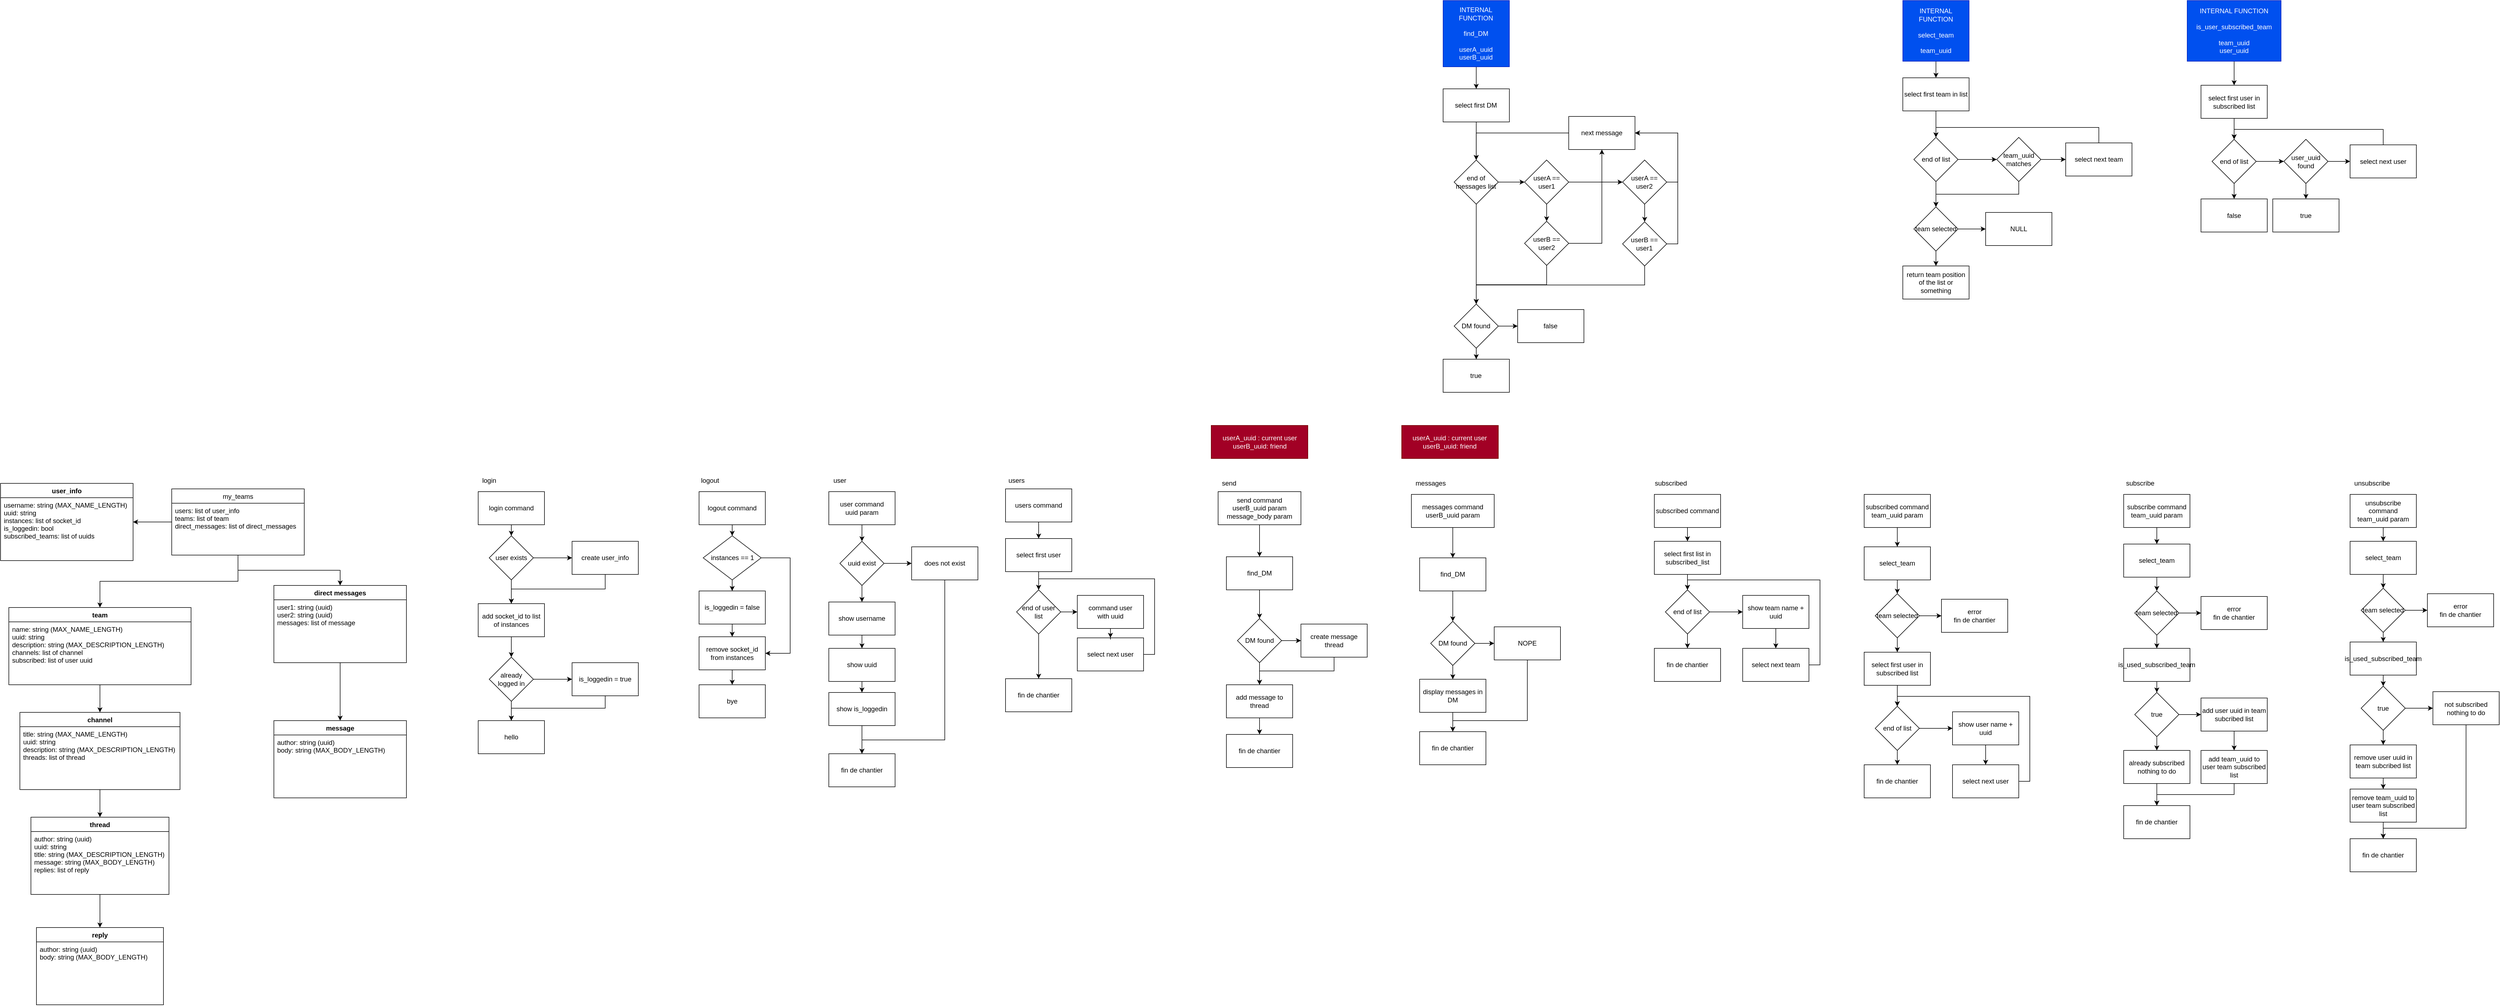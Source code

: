 <mxfile version="13.0.9">
    <diagram id="kXrOYDY1WtJ8aOGjQcrC" name="Page-1">
        <mxGraphModel dx="1232" dy="2739" grid="1" gridSize="10" guides="1" tooltips="1" connect="1" arrows="1" fold="1" page="1" pageScale="1" pageWidth="850" pageHeight="1100" math="0" shadow="0">
            <root>
                <mxCell id="0"/>
                <mxCell id="1" parent="0"/>
                <mxCell id="71" style="edgeStyle=orthogonalEdgeStyle;rounded=0;orthogonalLoop=1;jettySize=auto;html=1;" edge="1" parent="1" source="6" target="15">
                    <mxGeometry relative="1" as="geometry"/>
                </mxCell>
                <mxCell id="6" value="login command" style="rounded=0;whiteSpace=wrap;html=1;" parent="1" vertex="1">
                    <mxGeometry x="900" y="-1040" width="120" height="60" as="geometry"/>
                </mxCell>
                <mxCell id="74" style="edgeStyle=orthogonalEdgeStyle;rounded=0;orthogonalLoop=1;jettySize=auto;html=1;exitX=0.5;exitY=1;exitDx=0;exitDy=0;" edge="1" parent="1" source="8" target="65">
                    <mxGeometry relative="1" as="geometry"/>
                </mxCell>
                <mxCell id="8" value="create user_info" style="rounded=0;whiteSpace=wrap;html=1;" parent="1" vertex="1">
                    <mxGeometry x="1070" y="-950" width="120" height="60" as="geometry"/>
                </mxCell>
                <mxCell id="9" value="hello" style="rounded=0;whiteSpace=wrap;html=1;" parent="1" vertex="1">
                    <mxGeometry x="900" y="-625" width="120" height="60" as="geometry"/>
                </mxCell>
                <mxCell id="16" style="edgeStyle=orthogonalEdgeStyle;rounded=0;orthogonalLoop=1;jettySize=auto;html=1;exitX=1;exitY=0.5;exitDx=0;exitDy=0;" parent="1" source="15" target="8" edge="1">
                    <mxGeometry relative="1" as="geometry"/>
                </mxCell>
                <mxCell id="72" style="edgeStyle=orthogonalEdgeStyle;rounded=0;orthogonalLoop=1;jettySize=auto;html=1;exitX=0.5;exitY=1;exitDx=0;exitDy=0;" edge="1" parent="1" source="15" target="65">
                    <mxGeometry relative="1" as="geometry"/>
                </mxCell>
                <mxCell id="15" value="user exists" style="rhombus;whiteSpace=wrap;html=1;" parent="1" vertex="1">
                    <mxGeometry x="920" y="-960" width="80" height="80" as="geometry"/>
                </mxCell>
                <mxCell id="44" style="edgeStyle=orthogonalEdgeStyle;rounded=0;orthogonalLoop=1;jettySize=auto;html=1;" edge="1" parent="1" source="37" target="23">
                    <mxGeometry relative="1" as="geometry"/>
                </mxCell>
                <mxCell id="48" style="edgeStyle=orthogonalEdgeStyle;rounded=0;orthogonalLoop=1;jettySize=auto;html=1;" edge="1" parent="1" source="37" target="31">
                    <mxGeometry relative="1" as="geometry"/>
                </mxCell>
                <mxCell id="49" style="edgeStyle=orthogonalEdgeStyle;rounded=0;orthogonalLoop=1;jettySize=auto;html=1;" edge="1" parent="1" source="37" target="2">
                    <mxGeometry relative="1" as="geometry"/>
                </mxCell>
                <mxCell id="43" style="edgeStyle=orthogonalEdgeStyle;rounded=0;orthogonalLoop=1;jettySize=auto;html=1;" edge="1" parent="1" source="31" target="33">
                    <mxGeometry relative="1" as="geometry"/>
                </mxCell>
                <mxCell id="46" style="edgeStyle=orthogonalEdgeStyle;rounded=0;orthogonalLoop=1;jettySize=auto;html=1;" edge="1" parent="1" source="23" target="25">
                    <mxGeometry relative="1" as="geometry"/>
                </mxCell>
                <mxCell id="45" style="edgeStyle=orthogonalEdgeStyle;rounded=0;orthogonalLoop=1;jettySize=auto;html=1;" edge="1" parent="1" source="29" target="27">
                    <mxGeometry relative="1" as="geometry"/>
                </mxCell>
                <mxCell id="47" style="edgeStyle=orthogonalEdgeStyle;rounded=0;orthogonalLoop=1;jettySize=auto;html=1;" edge="1" parent="1" source="25" target="29">
                    <mxGeometry relative="1" as="geometry"/>
                </mxCell>
                <mxCell id="2" value="user_info" style="swimlane;fontStyle=1;align=center;verticalAlign=top;childLayout=stackLayout;horizontal=1;startSize=26;horizontalStack=0;resizeParent=1;resizeParentMax=0;resizeLast=0;collapsible=1;marginBottom=0;" parent="1" vertex="1">
                    <mxGeometry x="35" y="-1055" width="240" height="140" as="geometry"/>
                </mxCell>
                <mxCell id="3" value="username: string (MAX_NAME_LENGTH)&#10;uuid: string&#10;instances: list of socket_id&#10;is_loggedin: bool&#10;subscribed_teams: list of uuids" style="text;strokeColor=none;fillColor=none;align=left;verticalAlign=top;spacingLeft=4;spacingRight=4;overflow=hidden;rotatable=0;points=[[0,0.5],[1,0.5]];portConstraint=eastwest;" parent="2" vertex="1">
                    <mxGeometry y="26" width="240" height="114" as="geometry"/>
                </mxCell>
                <mxCell id="37" value="my_teams" style="swimlane;fontStyle=0;childLayout=stackLayout;horizontal=1;startSize=26;fillColor=none;horizontalStack=0;resizeParent=1;resizeParentMax=0;resizeLast=0;collapsible=1;marginBottom=0;" vertex="1" parent="1">
                    <mxGeometry x="345" y="-1045" width="240" height="120" as="geometry"/>
                </mxCell>
                <mxCell id="38" value="users: list of user_info&#10;teams: list of team&#10;direct_messages: list of direct_messages" style="text;strokeColor=none;fillColor=none;align=left;verticalAlign=top;spacingLeft=4;spacingRight=4;overflow=hidden;rotatable=0;points=[[0,0.5],[1,0.5]];portConstraint=eastwest;" vertex="1" parent="37">
                    <mxGeometry y="26" width="240" height="94" as="geometry"/>
                </mxCell>
                <mxCell id="23" value="team" style="swimlane;fontStyle=1;align=center;verticalAlign=top;childLayout=stackLayout;horizontal=1;startSize=26;horizontalStack=0;resizeParent=1;resizeParentMax=0;resizeLast=0;collapsible=1;marginBottom=0;" vertex="1" parent="1">
                    <mxGeometry x="50" y="-830" width="330" height="140" as="geometry"/>
                </mxCell>
                <mxCell id="24" value="name: string (MAX_NAME_LENGTH)&#10;uuid: string&#10;description: string (MAX_DESCRIPTION_LENGTH)&#10;channels: list of channel&#10;subscribed: list of user uuid" style="text;strokeColor=none;fillColor=none;align=left;verticalAlign=top;spacingLeft=4;spacingRight=4;overflow=hidden;rotatable=0;points=[[0,0.5],[1,0.5]];portConstraint=eastwest;" vertex="1" parent="23">
                    <mxGeometry y="26" width="330" height="114" as="geometry"/>
                </mxCell>
                <mxCell id="25" value="channel" style="swimlane;fontStyle=1;align=center;verticalAlign=top;childLayout=stackLayout;horizontal=1;startSize=26;horizontalStack=0;resizeParent=1;resizeParentMax=0;resizeLast=0;collapsible=1;marginBottom=0;" vertex="1" parent="1">
                    <mxGeometry x="70" y="-640" width="290" height="140" as="geometry"/>
                </mxCell>
                <mxCell id="26" value="title: string (MAX_NAME_LENGTH)&#10;uuid: string&#10;description: string (MAX_DESCRIPTION_LENGTH)&#10;threads: list of thread" style="text;strokeColor=none;fillColor=none;align=left;verticalAlign=top;spacingLeft=4;spacingRight=4;overflow=hidden;rotatable=0;points=[[0,0.5],[1,0.5]];portConstraint=eastwest;" vertex="1" parent="25">
                    <mxGeometry y="26" width="290" height="114" as="geometry"/>
                </mxCell>
                <mxCell id="29" value="thread" style="swimlane;fontStyle=1;align=center;verticalAlign=top;childLayout=stackLayout;horizontal=1;startSize=26;horizontalStack=0;resizeParent=1;resizeParentMax=0;resizeLast=0;collapsible=1;marginBottom=0;" vertex="1" parent="1">
                    <mxGeometry x="90" y="-450" width="250" height="140" as="geometry"/>
                </mxCell>
                <mxCell id="30" value="author: string (uuid)&#10;uuid: string&#10;title: string (MAX_DESCRIPTION_LENGTH)&#10;message: string (MAX_BODY_LENGTH)&#10;replies: list of reply" style="text;strokeColor=none;fillColor=none;align=left;verticalAlign=top;spacingLeft=4;spacingRight=4;overflow=hidden;rotatable=0;points=[[0,0.5],[1,0.5]];portConstraint=eastwest;" vertex="1" parent="29">
                    <mxGeometry y="26" width="250" height="114" as="geometry"/>
                </mxCell>
                <mxCell id="27" value="reply" style="swimlane;fontStyle=1;align=center;verticalAlign=top;childLayout=stackLayout;horizontal=1;startSize=26;horizontalStack=0;resizeParent=1;resizeParentMax=0;resizeLast=0;collapsible=1;marginBottom=0;" vertex="1" parent="1">
                    <mxGeometry x="100" y="-250" width="230" height="140" as="geometry"/>
                </mxCell>
                <mxCell id="28" value="author: string (uuid)&#10;body: string (MAX_BODY_LENGTH)" style="text;strokeColor=none;fillColor=none;align=left;verticalAlign=top;spacingLeft=4;spacingRight=4;overflow=hidden;rotatable=0;points=[[0,0.5],[1,0.5]];portConstraint=eastwest;" vertex="1" parent="27">
                    <mxGeometry y="26" width="230" height="114" as="geometry"/>
                </mxCell>
                <mxCell id="33" value="message" style="swimlane;fontStyle=1;align=center;verticalAlign=top;childLayout=stackLayout;horizontal=1;startSize=26;horizontalStack=0;resizeParent=1;resizeParentMax=0;resizeLast=0;collapsible=1;marginBottom=0;" vertex="1" parent="1">
                    <mxGeometry x="530" y="-625" width="240" height="140" as="geometry"/>
                </mxCell>
                <mxCell id="34" value="author: string (uuid)&#10;body: string (MAX_BODY_LENGTH)" style="text;strokeColor=none;fillColor=none;align=left;verticalAlign=top;spacingLeft=4;spacingRight=4;overflow=hidden;rotatable=0;points=[[0,0.5],[1,0.5]];portConstraint=eastwest;" vertex="1" parent="33">
                    <mxGeometry y="26" width="240" height="114" as="geometry"/>
                </mxCell>
                <mxCell id="31" value="direct messages" style="swimlane;fontStyle=1;align=center;verticalAlign=top;childLayout=stackLayout;horizontal=1;startSize=26;horizontalStack=0;resizeParent=1;resizeParentMax=0;resizeLast=0;collapsible=1;marginBottom=0;" vertex="1" parent="1">
                    <mxGeometry x="530" y="-870" width="240" height="140" as="geometry"/>
                </mxCell>
                <mxCell id="32" value="user1: string (uuid)&#10;user2: string (uuid)&#10;messages: list of message" style="text;strokeColor=none;fillColor=none;align=left;verticalAlign=top;spacingLeft=4;spacingRight=4;overflow=hidden;rotatable=0;points=[[0,0.5],[1,0.5]];portConstraint=eastwest;" vertex="1" parent="31">
                    <mxGeometry y="26" width="240" height="114" as="geometry"/>
                </mxCell>
                <mxCell id="50" value="login" style="text;html=1;strokeColor=none;fillColor=none;align=center;verticalAlign=middle;whiteSpace=wrap;rounded=0;" vertex="1" parent="1">
                    <mxGeometry x="900" y="-1070" width="40" height="20" as="geometry"/>
                </mxCell>
                <mxCell id="51" value="logout" style="text;html=1;strokeColor=none;fillColor=none;align=center;verticalAlign=middle;whiteSpace=wrap;rounded=0;" vertex="1" parent="1">
                    <mxGeometry x="1300" y="-1070" width="40" height="20" as="geometry"/>
                </mxCell>
                <mxCell id="54" style="edgeStyle=orthogonalEdgeStyle;rounded=0;orthogonalLoop=1;jettySize=auto;html=1;exitX=0.5;exitY=1;exitDx=0;exitDy=0;" edge="1" parent="1" source="52" target="53">
                    <mxGeometry relative="1" as="geometry"/>
                </mxCell>
                <mxCell id="52" value="logout command" style="rounded=0;whiteSpace=wrap;html=1;" vertex="1" parent="1">
                    <mxGeometry x="1300" y="-1040" width="120" height="60" as="geometry"/>
                </mxCell>
                <mxCell id="58" style="edgeStyle=orthogonalEdgeStyle;rounded=0;orthogonalLoop=1;jettySize=auto;html=1;exitX=0.5;exitY=1;exitDx=0;exitDy=0;" edge="1" parent="1" source="53" target="55">
                    <mxGeometry relative="1" as="geometry"/>
                </mxCell>
                <mxCell id="61" style="edgeStyle=orthogonalEdgeStyle;rounded=0;orthogonalLoop=1;jettySize=auto;html=1;exitX=1;exitY=0.5;exitDx=0;exitDy=0;" edge="1" parent="1" source="53" target="56">
                    <mxGeometry relative="1" as="geometry">
                        <Array as="points">
                            <mxPoint x="1465" y="-920"/>
                            <mxPoint x="1465" y="-747"/>
                        </Array>
                    </mxGeometry>
                </mxCell>
                <mxCell id="53" value="instances == 1" style="rhombus;whiteSpace=wrap;html=1;" vertex="1" parent="1">
                    <mxGeometry x="1307.5" y="-960" width="105" height="80" as="geometry"/>
                </mxCell>
                <mxCell id="59" style="edgeStyle=orthogonalEdgeStyle;rounded=0;orthogonalLoop=1;jettySize=auto;html=1;exitX=0.5;exitY=1;exitDx=0;exitDy=0;" edge="1" parent="1" source="55" target="56">
                    <mxGeometry relative="1" as="geometry"/>
                </mxCell>
                <mxCell id="55" value="is_loggedin = false" style="rounded=0;whiteSpace=wrap;html=1;" vertex="1" parent="1">
                    <mxGeometry x="1300" y="-860" width="120" height="60" as="geometry"/>
                </mxCell>
                <mxCell id="60" style="edgeStyle=orthogonalEdgeStyle;rounded=0;orthogonalLoop=1;jettySize=auto;html=1;exitX=0.5;exitY=1;exitDx=0;exitDy=0;" edge="1" parent="1" source="56" target="57">
                    <mxGeometry relative="1" as="geometry"/>
                </mxCell>
                <mxCell id="56" value="remove socket_id from instances" style="rounded=0;whiteSpace=wrap;html=1;" vertex="1" parent="1">
                    <mxGeometry x="1300" y="-777" width="120" height="60" as="geometry"/>
                </mxCell>
                <mxCell id="57" value="bye" style="rounded=0;whiteSpace=wrap;html=1;" vertex="1" parent="1">
                    <mxGeometry x="1300" y="-690" width="120" height="60" as="geometry"/>
                </mxCell>
                <mxCell id="78" style="edgeStyle=orthogonalEdgeStyle;rounded=0;orthogonalLoop=1;jettySize=auto;html=1;exitX=0.5;exitY=1;exitDx=0;exitDy=0;" edge="1" parent="1" source="62" target="9">
                    <mxGeometry relative="1" as="geometry"/>
                </mxCell>
                <mxCell id="62" value="is_loggedin = true" style="rounded=0;whiteSpace=wrap;html=1;" vertex="1" parent="1">
                    <mxGeometry x="1070" y="-730" width="120" height="60" as="geometry"/>
                </mxCell>
                <mxCell id="76" style="edgeStyle=orthogonalEdgeStyle;rounded=0;orthogonalLoop=1;jettySize=auto;html=1;exitX=0.5;exitY=1;exitDx=0;exitDy=0;" edge="1" parent="1" source="64" target="9">
                    <mxGeometry relative="1" as="geometry"/>
                </mxCell>
                <mxCell id="77" style="edgeStyle=orthogonalEdgeStyle;rounded=0;orthogonalLoop=1;jettySize=auto;html=1;exitX=1;exitY=0.5;exitDx=0;exitDy=0;entryX=0;entryY=0.5;entryDx=0;entryDy=0;" edge="1" parent="1" source="64" target="62">
                    <mxGeometry relative="1" as="geometry"/>
                </mxCell>
                <mxCell id="64" value="already logged in" style="rhombus;whiteSpace=wrap;html=1;" vertex="1" parent="1">
                    <mxGeometry x="920" y="-740" width="80" height="80" as="geometry"/>
                </mxCell>
                <mxCell id="75" style="edgeStyle=orthogonalEdgeStyle;rounded=0;orthogonalLoop=1;jettySize=auto;html=1;exitX=0.5;exitY=1;exitDx=0;exitDy=0;" edge="1" parent="1" source="65" target="64">
                    <mxGeometry relative="1" as="geometry"/>
                </mxCell>
                <mxCell id="65" value="add socket_id to list of instances" style="rounded=0;whiteSpace=wrap;html=1;" vertex="1" parent="1">
                    <mxGeometry x="900" y="-837" width="120" height="60" as="geometry"/>
                </mxCell>
                <mxCell id="79" value="users" style="text;html=1;strokeColor=none;fillColor=none;align=center;verticalAlign=middle;whiteSpace=wrap;rounded=0;" vertex="1" parent="1">
                    <mxGeometry x="1855" y="-1070" width="40" height="20" as="geometry"/>
                </mxCell>
                <mxCell id="96" style="edgeStyle=orthogonalEdgeStyle;rounded=0;orthogonalLoop=1;jettySize=auto;html=1;exitX=0.5;exitY=1;exitDx=0;exitDy=0;" edge="1" parent="1" source="80" target="95">
                    <mxGeometry relative="1" as="geometry"/>
                </mxCell>
                <mxCell id="80" value="users command" style="rounded=0;whiteSpace=wrap;html=1;" vertex="1" parent="1">
                    <mxGeometry x="1855" y="-1045" width="120" height="60" as="geometry"/>
                </mxCell>
                <mxCell id="120" style="edgeStyle=orthogonalEdgeStyle;rounded=0;orthogonalLoop=1;jettySize=auto;html=1;exitX=1;exitY=0.5;exitDx=0;exitDy=0;" edge="1" parent="1" source="89" target="118">
                    <mxGeometry relative="1" as="geometry"/>
                </mxCell>
                <mxCell id="123" style="edgeStyle=orthogonalEdgeStyle;rounded=0;orthogonalLoop=1;jettySize=auto;html=1;exitX=0.5;exitY=1;exitDx=0;exitDy=0;" edge="1" parent="1" source="89" target="100">
                    <mxGeometry relative="1" as="geometry"/>
                </mxCell>
                <mxCell id="89" value="end of user list" style="rhombus;whiteSpace=wrap;html=1;" vertex="1" parent="1">
                    <mxGeometry x="1875" y="-862" width="80" height="80" as="geometry"/>
                </mxCell>
                <mxCell id="122" style="edgeStyle=orthogonalEdgeStyle;rounded=0;orthogonalLoop=1;jettySize=auto;html=1;exitX=1;exitY=0.5;exitDx=0;exitDy=0;entryX=0.5;entryY=0;entryDx=0;entryDy=0;" edge="1" parent="1" source="92" target="89">
                    <mxGeometry relative="1" as="geometry"/>
                </mxCell>
                <mxCell id="92" value="select next user" style="rounded=0;whiteSpace=wrap;html=1;" vertex="1" parent="1">
                    <mxGeometry x="1985" y="-775" width="120" height="60" as="geometry"/>
                </mxCell>
                <mxCell id="97" style="edgeStyle=orthogonalEdgeStyle;rounded=0;orthogonalLoop=1;jettySize=auto;html=1;exitX=0.5;exitY=1;exitDx=0;exitDy=0;" edge="1" parent="1" source="95" target="89">
                    <mxGeometry relative="1" as="geometry"/>
                </mxCell>
                <mxCell id="95" value="select first user" style="rounded=0;whiteSpace=wrap;html=1;" vertex="1" parent="1">
                    <mxGeometry x="1855" y="-955" width="120" height="60" as="geometry"/>
                </mxCell>
                <mxCell id="100" value="fin de chantier" style="rounded=0;whiteSpace=wrap;html=1;" vertex="1" parent="1">
                    <mxGeometry x="1855" y="-701" width="120" height="60" as="geometry"/>
                </mxCell>
                <mxCell id="102" value="user" style="text;html=1;strokeColor=none;fillColor=none;align=center;verticalAlign=middle;whiteSpace=wrap;rounded=0;" vertex="1" parent="1">
                    <mxGeometry x="1535" y="-1070" width="40" height="20" as="geometry"/>
                </mxCell>
                <mxCell id="114" style="edgeStyle=orthogonalEdgeStyle;rounded=0;orthogonalLoop=1;jettySize=auto;html=1;exitX=0.5;exitY=1;exitDx=0;exitDy=0;" edge="1" parent="1" source="103" target="105">
                    <mxGeometry relative="1" as="geometry"/>
                </mxCell>
                <mxCell id="103" value="user command&lt;br&gt;uuid param" style="rounded=0;whiteSpace=wrap;html=1;" vertex="1" parent="1">
                    <mxGeometry x="1535" y="-1040" width="120" height="60" as="geometry"/>
                </mxCell>
                <mxCell id="107" style="edgeStyle=orthogonalEdgeStyle;rounded=0;orthogonalLoop=1;jettySize=auto;html=1;exitX=1;exitY=0.5;exitDx=0;exitDy=0;" edge="1" parent="1" source="105" target="106">
                    <mxGeometry relative="1" as="geometry"/>
                </mxCell>
                <mxCell id="113" style="edgeStyle=orthogonalEdgeStyle;rounded=0;orthogonalLoop=1;jettySize=auto;html=1;exitX=0.5;exitY=1;exitDx=0;exitDy=0;" edge="1" parent="1" source="105" target="109">
                    <mxGeometry relative="1" as="geometry"/>
                </mxCell>
                <mxCell id="105" value="uuid exist" style="rhombus;whiteSpace=wrap;html=1;" vertex="1" parent="1">
                    <mxGeometry x="1555" y="-950" width="80" height="80" as="geometry"/>
                </mxCell>
                <mxCell id="117" style="edgeStyle=orthogonalEdgeStyle;rounded=0;orthogonalLoop=1;jettySize=auto;html=1;exitX=0.5;exitY=1;exitDx=0;exitDy=0;" edge="1" parent="1" source="106" target="115">
                    <mxGeometry relative="1" as="geometry">
                        <Array as="points">
                            <mxPoint x="1745" y="-590"/>
                            <mxPoint x="1595" y="-590"/>
                        </Array>
                    </mxGeometry>
                </mxCell>
                <mxCell id="106" value="does not exist" style="rounded=0;whiteSpace=wrap;html=1;" vertex="1" parent="1">
                    <mxGeometry x="1685" y="-940" width="120" height="60" as="geometry"/>
                </mxCell>
                <mxCell id="108" style="edgeStyle=orthogonalEdgeStyle;rounded=0;orthogonalLoop=1;jettySize=auto;html=1;exitX=0.5;exitY=1;exitDx=0;exitDy=0;" edge="1" parent="1" source="109" target="111">
                    <mxGeometry relative="1" as="geometry"/>
                </mxCell>
                <mxCell id="109" value="show username" style="rounded=0;whiteSpace=wrap;html=1;" vertex="1" parent="1">
                    <mxGeometry x="1535" y="-840" width="120" height="60" as="geometry"/>
                </mxCell>
                <mxCell id="110" style="edgeStyle=orthogonalEdgeStyle;rounded=0;orthogonalLoop=1;jettySize=auto;html=1;exitX=0.5;exitY=1;exitDx=0;exitDy=0;" edge="1" parent="1" source="111" target="112">
                    <mxGeometry relative="1" as="geometry"/>
                </mxCell>
                <mxCell id="111" value="show uuid" style="rounded=0;whiteSpace=wrap;html=1;" vertex="1" parent="1">
                    <mxGeometry x="1535" y="-756" width="120" height="60" as="geometry"/>
                </mxCell>
                <mxCell id="116" style="edgeStyle=orthogonalEdgeStyle;rounded=0;orthogonalLoop=1;jettySize=auto;html=1;exitX=0.5;exitY=1;exitDx=0;exitDy=0;" edge="1" parent="1" source="112" target="115">
                    <mxGeometry relative="1" as="geometry"/>
                </mxCell>
                <mxCell id="112" value="show is_loggedin" style="rounded=0;whiteSpace=wrap;html=1;" vertex="1" parent="1">
                    <mxGeometry x="1535" y="-676" width="120" height="60" as="geometry"/>
                </mxCell>
                <mxCell id="115" value="fin de chantier" style="rounded=0;whiteSpace=wrap;html=1;" vertex="1" parent="1">
                    <mxGeometry x="1535" y="-565" width="120" height="60" as="geometry"/>
                </mxCell>
                <mxCell id="121" style="edgeStyle=orthogonalEdgeStyle;rounded=0;orthogonalLoop=1;jettySize=auto;html=1;exitX=0.5;exitY=1;exitDx=0;exitDy=0;" edge="1" parent="1" source="118" target="92">
                    <mxGeometry relative="1" as="geometry"/>
                </mxCell>
                <mxCell id="118" value="command user&lt;br&gt;with uuid" style="rounded=0;whiteSpace=wrap;html=1;" vertex="1" parent="1">
                    <mxGeometry x="1985" y="-852" width="120" height="60" as="geometry"/>
                </mxCell>
                <mxCell id="124" value="send" style="text;html=1;strokeColor=none;fillColor=none;align=center;verticalAlign=middle;whiteSpace=wrap;rounded=0;" vertex="1" parent="1">
                    <mxGeometry x="2240" y="-1065" width="40" height="20" as="geometry"/>
                </mxCell>
                <mxCell id="246" style="edgeStyle=orthogonalEdgeStyle;rounded=0;orthogonalLoop=1;jettySize=auto;html=1;exitX=0.5;exitY=1;exitDx=0;exitDy=0;" edge="1" parent="1" source="125" target="245">
                    <mxGeometry relative="1" as="geometry"/>
                </mxCell>
                <mxCell id="125" value="send command&lt;br&gt;userB_uuid param&lt;br&gt;message_body param" style="rounded=0;whiteSpace=wrap;html=1;" vertex="1" parent="1">
                    <mxGeometry x="2240" y="-1040" width="150" height="60" as="geometry"/>
                </mxCell>
                <mxCell id="128" value="userA_uuid : current user&lt;br&gt;userB_uuid: friend" style="rounded=0;whiteSpace=wrap;html=1;fillColor=#a20025;strokeColor=#6F0000;fontColor=#ffffff;" vertex="1" parent="1">
                    <mxGeometry x="2227.5" y="-1160" width="175" height="60" as="geometry"/>
                </mxCell>
                <mxCell id="175" style="edgeStyle=orthogonalEdgeStyle;rounded=0;orthogonalLoop=1;jettySize=auto;html=1;exitX=0.5;exitY=1;exitDx=0;exitDy=0;" edge="1" parent="1" source="168" target="173">
                    <mxGeometry relative="1" as="geometry"/>
                </mxCell>
                <mxCell id="176" style="edgeStyle=orthogonalEdgeStyle;rounded=0;orthogonalLoop=1;jettySize=auto;html=1;exitX=1;exitY=0.5;exitDx=0;exitDy=0;" edge="1" parent="1" source="168" target="174">
                    <mxGeometry relative="1" as="geometry"/>
                </mxCell>
                <mxCell id="168" value="DM found" style="rhombus;whiteSpace=wrap;html=1;" vertex="1" parent="1">
                    <mxGeometry x="2275" y="-810" width="80" height="80" as="geometry"/>
                </mxCell>
                <mxCell id="179" style="edgeStyle=orthogonalEdgeStyle;rounded=0;orthogonalLoop=1;jettySize=auto;html=1;exitX=0.5;exitY=1;exitDx=0;exitDy=0;" edge="1" parent="1" source="173" target="178">
                    <mxGeometry relative="1" as="geometry"/>
                </mxCell>
                <mxCell id="173" value="add message to thread" style="rounded=0;whiteSpace=wrap;html=1;" vertex="1" parent="1">
                    <mxGeometry x="2255" y="-690" width="120" height="60" as="geometry"/>
                </mxCell>
                <mxCell id="177" style="edgeStyle=orthogonalEdgeStyle;rounded=0;orthogonalLoop=1;jettySize=auto;html=1;exitX=0.5;exitY=1;exitDx=0;exitDy=0;" edge="1" parent="1" source="174" target="173">
                    <mxGeometry relative="1" as="geometry"/>
                </mxCell>
                <mxCell id="174" value="create message thread" style="rounded=0;whiteSpace=wrap;html=1;" vertex="1" parent="1">
                    <mxGeometry x="2390" y="-800" width="120" height="60" as="geometry"/>
                </mxCell>
                <mxCell id="178" value="fin de chantier" style="rounded=0;whiteSpace=wrap;html=1;" vertex="1" parent="1">
                    <mxGeometry x="2255" y="-600" width="120" height="60" as="geometry"/>
                </mxCell>
                <mxCell id="185" value="messages" style="text;html=1;strokeColor=none;fillColor=none;align=center;verticalAlign=middle;whiteSpace=wrap;rounded=0;" vertex="1" parent="1">
                    <mxGeometry x="2605" y="-1065" width="40" height="20" as="geometry"/>
                </mxCell>
                <mxCell id="248" style="edgeStyle=orthogonalEdgeStyle;rounded=0;orthogonalLoop=1;jettySize=auto;html=1;exitX=0.5;exitY=1;exitDx=0;exitDy=0;" edge="1" parent="1" source="186" target="247">
                    <mxGeometry relative="1" as="geometry"/>
                </mxCell>
                <mxCell id="186" value="messages command&lt;br&gt;userB_uuid param" style="rounded=0;whiteSpace=wrap;html=1;" vertex="1" parent="1">
                    <mxGeometry x="2590" y="-1035" width="150" height="60" as="geometry"/>
                </mxCell>
                <mxCell id="206" style="edgeStyle=orthogonalEdgeStyle;rounded=0;orthogonalLoop=1;jettySize=auto;html=1;exitX=1;exitY=0.5;exitDx=0;exitDy=0;" edge="1" parent="1" source="207" target="208">
                    <mxGeometry relative="1" as="geometry"/>
                </mxCell>
                <mxCell id="212" style="edgeStyle=orthogonalEdgeStyle;rounded=0;orthogonalLoop=1;jettySize=auto;html=1;exitX=0.5;exitY=1;exitDx=0;exitDy=0;" edge="1" parent="1" source="207" target="211">
                    <mxGeometry relative="1" as="geometry"/>
                </mxCell>
                <mxCell id="207" value="DM found" style="rhombus;whiteSpace=wrap;html=1;" vertex="1" parent="1">
                    <mxGeometry x="2625" y="-805" width="80" height="80" as="geometry"/>
                </mxCell>
                <mxCell id="252" style="edgeStyle=orthogonalEdgeStyle;rounded=0;orthogonalLoop=1;jettySize=auto;html=1;exitX=0.5;exitY=1;exitDx=0;exitDy=0;" edge="1" parent="1" source="208" target="251">
                    <mxGeometry relative="1" as="geometry">
                        <Array as="points">
                            <mxPoint x="2800" y="-625"/>
                            <mxPoint x="2665" y="-625"/>
                        </Array>
                    </mxGeometry>
                </mxCell>
                <mxCell id="208" value="NOPE" style="rounded=0;whiteSpace=wrap;html=1;" vertex="1" parent="1">
                    <mxGeometry x="2740" y="-795" width="120" height="60" as="geometry"/>
                </mxCell>
                <mxCell id="253" style="edgeStyle=orthogonalEdgeStyle;rounded=0;orthogonalLoop=1;jettySize=auto;html=1;exitX=0.5;exitY=1;exitDx=0;exitDy=0;" edge="1" parent="1" source="211" target="251">
                    <mxGeometry relative="1" as="geometry"/>
                </mxCell>
                <mxCell id="211" value="display messages in DM" style="rounded=0;whiteSpace=wrap;html=1;" vertex="1" parent="1">
                    <mxGeometry x="2605" y="-700" width="120" height="60" as="geometry"/>
                </mxCell>
                <mxCell id="213" style="edgeStyle=orthogonalEdgeStyle;rounded=0;orthogonalLoop=1;jettySize=auto;html=1;exitX=0.5;exitY=1;exitDx=0;exitDy=0;" edge="1" parent="1" source="214" target="231">
                    <mxGeometry relative="1" as="geometry"/>
                </mxCell>
                <mxCell id="214" value="select first DM" style="rounded=0;whiteSpace=wrap;html=1;" vertex="1" parent="1">
                    <mxGeometry x="2647.47" y="-1770" width="120" height="60" as="geometry"/>
                </mxCell>
                <mxCell id="215" style="edgeStyle=orthogonalEdgeStyle;rounded=0;orthogonalLoop=1;jettySize=auto;html=1;exitX=0.5;exitY=1;exitDx=0;exitDy=0;" edge="1" parent="1" source="217" target="220">
                    <mxGeometry relative="1" as="geometry"/>
                </mxCell>
                <mxCell id="216" style="edgeStyle=orthogonalEdgeStyle;rounded=0;orthogonalLoop=1;jettySize=auto;html=1;exitX=1;exitY=0.5;exitDx=0;exitDy=0;" edge="1" parent="1" source="217" target="223">
                    <mxGeometry relative="1" as="geometry"/>
                </mxCell>
                <mxCell id="217" value="userA == user1" style="rhombus;whiteSpace=wrap;html=1;" vertex="1" parent="1">
                    <mxGeometry x="2794.97" y="-1641" width="80" height="80" as="geometry"/>
                </mxCell>
                <mxCell id="219" style="edgeStyle=orthogonalEdgeStyle;rounded=0;orthogonalLoop=1;jettySize=auto;html=1;exitX=1;exitY=0.5;exitDx=0;exitDy=0;" edge="1" parent="1" source="220" target="228">
                    <mxGeometry relative="1" as="geometry"/>
                </mxCell>
                <mxCell id="243" style="edgeStyle=orthogonalEdgeStyle;rounded=0;orthogonalLoop=1;jettySize=auto;html=1;exitX=0.5;exitY=1;exitDx=0;exitDy=0;" edge="1" parent="1" source="220" target="233">
                    <mxGeometry relative="1" as="geometry"/>
                </mxCell>
                <mxCell id="220" value="userB == user2" style="rhombus;whiteSpace=wrap;html=1;" vertex="1" parent="1">
                    <mxGeometry x="2794.97" y="-1530" width="80" height="80" as="geometry"/>
                </mxCell>
                <mxCell id="221" style="edgeStyle=orthogonalEdgeStyle;rounded=0;orthogonalLoop=1;jettySize=auto;html=1;exitX=0.5;exitY=1;exitDx=0;exitDy=0;" edge="1" parent="1" source="223" target="226">
                    <mxGeometry relative="1" as="geometry"/>
                </mxCell>
                <mxCell id="222" style="edgeStyle=orthogonalEdgeStyle;rounded=0;orthogonalLoop=1;jettySize=auto;html=1;exitX=1;exitY=0.5;exitDx=0;exitDy=0;entryX=1;entryY=0.5;entryDx=0;entryDy=0;" edge="1" parent="1" source="223" target="228">
                    <mxGeometry relative="1" as="geometry"/>
                </mxCell>
                <mxCell id="223" value="userA == user2" style="rhombus;whiteSpace=wrap;html=1;" vertex="1" parent="1">
                    <mxGeometry x="2972.47" y="-1641" width="80" height="80" as="geometry"/>
                </mxCell>
                <mxCell id="224" style="edgeStyle=orthogonalEdgeStyle;rounded=0;orthogonalLoop=1;jettySize=auto;html=1;exitX=1;exitY=0.5;exitDx=0;exitDy=0;" edge="1" parent="1" source="226" target="228">
                    <mxGeometry relative="1" as="geometry">
                        <Array as="points">
                            <mxPoint x="3072.47" y="-1489"/>
                            <mxPoint x="3072.47" y="-1690"/>
                        </Array>
                    </mxGeometry>
                </mxCell>
                <mxCell id="244" style="edgeStyle=orthogonalEdgeStyle;rounded=0;orthogonalLoop=1;jettySize=auto;html=1;exitX=0.5;exitY=1;exitDx=0;exitDy=0;" edge="1" parent="1" source="226" target="233">
                    <mxGeometry relative="1" as="geometry"/>
                </mxCell>
                <mxCell id="226" value="userB == user1" style="rhombus;whiteSpace=wrap;html=1;" vertex="1" parent="1">
                    <mxGeometry x="2972.47" y="-1529" width="80" height="80" as="geometry"/>
                </mxCell>
                <mxCell id="227" style="edgeStyle=orthogonalEdgeStyle;rounded=0;orthogonalLoop=1;jettySize=auto;html=1;exitX=0;exitY=0.5;exitDx=0;exitDy=0;" edge="1" parent="1" source="228" target="231">
                    <mxGeometry relative="1" as="geometry">
                        <Array as="points">
                            <mxPoint x="2874.47" y="-1690"/>
                            <mxPoint x="2707.47" y="-1690"/>
                        </Array>
                    </mxGeometry>
                </mxCell>
                <mxCell id="228" value="next message" style="rounded=0;whiteSpace=wrap;html=1;" vertex="1" parent="1">
                    <mxGeometry x="2874.97" y="-1720" width="120" height="60" as="geometry"/>
                </mxCell>
                <mxCell id="229" style="edgeStyle=orthogonalEdgeStyle;rounded=0;orthogonalLoop=1;jettySize=auto;html=1;exitX=1;exitY=0.5;exitDx=0;exitDy=0;" edge="1" parent="1" source="231" target="217">
                    <mxGeometry relative="1" as="geometry"/>
                </mxCell>
                <mxCell id="230" style="edgeStyle=orthogonalEdgeStyle;rounded=0;orthogonalLoop=1;jettySize=auto;html=1;exitX=0.5;exitY=1;exitDx=0;exitDy=0;" edge="1" parent="1" source="231" target="233">
                    <mxGeometry relative="1" as="geometry"/>
                </mxCell>
                <mxCell id="231" value="end of messages list" style="rhombus;whiteSpace=wrap;html=1;" vertex="1" parent="1">
                    <mxGeometry x="2667.47" y="-1641" width="80" height="80" as="geometry"/>
                </mxCell>
                <mxCell id="232" style="edgeStyle=orthogonalEdgeStyle;rounded=0;orthogonalLoop=1;jettySize=auto;html=1;exitX=1;exitY=0.5;exitDx=0;exitDy=0;" edge="1" parent="1" source="233" target="234">
                    <mxGeometry relative="1" as="geometry"/>
                </mxCell>
                <mxCell id="239" style="edgeStyle=orthogonalEdgeStyle;rounded=0;orthogonalLoop=1;jettySize=auto;html=1;exitX=0.5;exitY=1;exitDx=0;exitDy=0;" edge="1" parent="1" source="233" target="238">
                    <mxGeometry relative="1" as="geometry"/>
                </mxCell>
                <mxCell id="233" value="DM found" style="rhombus;whiteSpace=wrap;html=1;" vertex="1" parent="1">
                    <mxGeometry x="2667.47" y="-1380" width="80" height="80" as="geometry"/>
                </mxCell>
                <mxCell id="234" value="false" style="rounded=0;whiteSpace=wrap;html=1;" vertex="1" parent="1">
                    <mxGeometry x="2782.47" y="-1370" width="120" height="60" as="geometry"/>
                </mxCell>
                <mxCell id="237" style="edgeStyle=orthogonalEdgeStyle;rounded=0;orthogonalLoop=1;jettySize=auto;html=1;exitX=0.5;exitY=1;exitDx=0;exitDy=0;" edge="1" parent="1" source="236" target="214">
                    <mxGeometry relative="1" as="geometry"/>
                </mxCell>
                <mxCell id="236" value="INTERNAL FUNCTION&lt;br&gt;&lt;br&gt;find_DM&lt;br&gt;&lt;br&gt;userA_uuid&lt;br&gt;userB_uuid" style="rounded=0;whiteSpace=wrap;html=1;fillColor=#0050ef;strokeColor=#001DBC;fontColor=#ffffff;" vertex="1" parent="1">
                    <mxGeometry x="2647.47" y="-1930" width="120" height="120" as="geometry"/>
                </mxCell>
                <mxCell id="238" value="true" style="rounded=0;whiteSpace=wrap;html=1;" vertex="1" parent="1">
                    <mxGeometry x="2647.47" y="-1280" width="120" height="60" as="geometry"/>
                </mxCell>
                <mxCell id="249" style="edgeStyle=orthogonalEdgeStyle;rounded=0;orthogonalLoop=1;jettySize=auto;html=1;exitX=0.5;exitY=1;exitDx=0;exitDy=0;" edge="1" parent="1" source="245" target="168">
                    <mxGeometry relative="1" as="geometry"/>
                </mxCell>
                <mxCell id="245" value="find_DM" style="rounded=0;whiteSpace=wrap;html=1;" vertex="1" parent="1">
                    <mxGeometry x="2255" y="-922" width="120" height="60" as="geometry"/>
                </mxCell>
                <mxCell id="250" style="edgeStyle=orthogonalEdgeStyle;rounded=0;orthogonalLoop=1;jettySize=auto;html=1;exitX=0.5;exitY=1;exitDx=0;exitDy=0;" edge="1" parent="1" source="247" target="207">
                    <mxGeometry relative="1" as="geometry"/>
                </mxCell>
                <mxCell id="247" value="find_DM" style="rounded=0;whiteSpace=wrap;html=1;" vertex="1" parent="1">
                    <mxGeometry x="2605" y="-920" width="120" height="60" as="geometry"/>
                </mxCell>
                <mxCell id="251" value="fin de chantier" style="rounded=0;whiteSpace=wrap;html=1;" vertex="1" parent="1">
                    <mxGeometry x="2605" y="-605" width="120" height="60" as="geometry"/>
                </mxCell>
                <mxCell id="254" value="userA_uuid : current user&lt;br&gt;userB_uuid: friend" style="rounded=0;whiteSpace=wrap;html=1;fillColor=#a20025;strokeColor=#6F0000;fontColor=#ffffff;" vertex="1" parent="1">
                    <mxGeometry x="2572.47" y="-1160" width="175" height="60" as="geometry"/>
                </mxCell>
                <mxCell id="255" value="subscribed" style="text;html=1;strokeColor=none;fillColor=none;align=center;verticalAlign=middle;whiteSpace=wrap;rounded=0;" vertex="1" parent="1">
                    <mxGeometry x="3040" y="-1065" width="40" height="20" as="geometry"/>
                </mxCell>
                <mxCell id="268" style="edgeStyle=orthogonalEdgeStyle;rounded=0;orthogonalLoop=1;jettySize=auto;html=1;exitX=0.5;exitY=1;exitDx=0;exitDy=0;" edge="1" parent="1" source="256" target="261">
                    <mxGeometry relative="1" as="geometry"/>
                </mxCell>
                <mxCell id="256" value="subscribed command" style="rounded=0;whiteSpace=wrap;html=1;" vertex="1" parent="1">
                    <mxGeometry x="3030" y="-1035" width="120" height="60" as="geometry"/>
                </mxCell>
                <mxCell id="267" style="edgeStyle=orthogonalEdgeStyle;rounded=0;orthogonalLoop=1;jettySize=auto;html=1;exitX=0.5;exitY=1;exitDx=0;exitDy=0;" edge="1" parent="1" source="261" target="262">
                    <mxGeometry relative="1" as="geometry"/>
                </mxCell>
                <mxCell id="261" value="select first list in subscribed_list" style="rounded=0;whiteSpace=wrap;html=1;" vertex="1" parent="1">
                    <mxGeometry x="3030" y="-950" width="120" height="60" as="geometry"/>
                </mxCell>
                <mxCell id="266" style="edgeStyle=orthogonalEdgeStyle;rounded=0;orthogonalLoop=1;jettySize=auto;html=1;" edge="1" parent="1" source="262" target="265">
                    <mxGeometry relative="1" as="geometry"/>
                </mxCell>
                <mxCell id="269" style="edgeStyle=orthogonalEdgeStyle;rounded=0;orthogonalLoop=1;jettySize=auto;html=1;exitX=0.5;exitY=1;exitDx=0;exitDy=0;" edge="1" parent="1" source="262" target="263">
                    <mxGeometry relative="1" as="geometry"/>
                </mxCell>
                <mxCell id="262" value="end of list" style="rhombus;whiteSpace=wrap;html=1;" vertex="1" parent="1">
                    <mxGeometry x="3050" y="-862" width="80" height="80" as="geometry"/>
                </mxCell>
                <mxCell id="263" value="fin de chantier" style="rounded=0;whiteSpace=wrap;html=1;" vertex="1" parent="1">
                    <mxGeometry x="3030" y="-756" width="120" height="60" as="geometry"/>
                </mxCell>
                <mxCell id="271" style="edgeStyle=orthogonalEdgeStyle;rounded=0;orthogonalLoop=1;jettySize=auto;html=1;exitX=0.5;exitY=1;exitDx=0;exitDy=0;" edge="1" parent="1" source="265" target="270">
                    <mxGeometry relative="1" as="geometry"/>
                </mxCell>
                <mxCell id="265" value="show team name + uuid" style="rounded=0;whiteSpace=wrap;html=1;" vertex="1" parent="1">
                    <mxGeometry x="3190" y="-852" width="120" height="60" as="geometry"/>
                </mxCell>
                <mxCell id="272" style="edgeStyle=orthogonalEdgeStyle;rounded=0;orthogonalLoop=1;jettySize=auto;html=1;exitX=1;exitY=0.5;exitDx=0;exitDy=0;entryX=0.5;entryY=0;entryDx=0;entryDy=0;" edge="1" parent="1" source="270" target="262">
                    <mxGeometry relative="1" as="geometry">
                        <Array as="points">
                            <mxPoint x="3330" y="-726"/>
                            <mxPoint x="3330" y="-880"/>
                            <mxPoint x="3090" y="-880"/>
                        </Array>
                    </mxGeometry>
                </mxCell>
                <mxCell id="270" value="select next team" style="rounded=0;whiteSpace=wrap;html=1;" vertex="1" parent="1">
                    <mxGeometry x="3190" y="-756" width="120" height="60" as="geometry"/>
                </mxCell>
                <mxCell id="393" style="edgeStyle=orthogonalEdgeStyle;rounded=0;orthogonalLoop=1;jettySize=auto;html=1;exitX=0.5;exitY=1;exitDx=0;exitDy=0;" edge="1" parent="1" source="273" target="392">
                    <mxGeometry relative="1" as="geometry"/>
                </mxCell>
                <mxCell id="273" value="subscribed command&lt;br&gt;team_uuid param" style="rounded=0;whiteSpace=wrap;html=1;" vertex="1" parent="1">
                    <mxGeometry x="3410" y="-1035" width="120" height="60" as="geometry"/>
                </mxCell>
                <mxCell id="305" style="edgeStyle=orthogonalEdgeStyle;rounded=0;orthogonalLoop=1;jettySize=auto;html=1;exitX=0.5;exitY=1;exitDx=0;exitDy=0;" edge="1" parent="1" source="295" target="299">
                    <mxGeometry relative="1" as="geometry"/>
                </mxCell>
                <mxCell id="295" value="select first user in subscribed list" style="rounded=0;whiteSpace=wrap;html=1;" vertex="1" parent="1">
                    <mxGeometry x="3410" y="-749" width="120" height="60" as="geometry"/>
                </mxCell>
                <mxCell id="297" style="edgeStyle=orthogonalEdgeStyle;rounded=0;orthogonalLoop=1;jettySize=auto;html=1;" edge="1" parent="1" source="299" target="302">
                    <mxGeometry relative="1" as="geometry"/>
                </mxCell>
                <mxCell id="298" style="edgeStyle=orthogonalEdgeStyle;rounded=0;orthogonalLoop=1;jettySize=auto;html=1;exitX=0.5;exitY=1;exitDx=0;exitDy=0;" edge="1" parent="1" source="299" target="300">
                    <mxGeometry relative="1" as="geometry"/>
                </mxCell>
                <mxCell id="299" value="end of list" style="rhombus;whiteSpace=wrap;html=1;" vertex="1" parent="1">
                    <mxGeometry x="3430" y="-651" width="80" height="80" as="geometry"/>
                </mxCell>
                <mxCell id="300" value="fin de chantier" style="rounded=0;whiteSpace=wrap;html=1;" vertex="1" parent="1">
                    <mxGeometry x="3410" y="-545" width="120" height="60" as="geometry"/>
                </mxCell>
                <mxCell id="301" style="edgeStyle=orthogonalEdgeStyle;rounded=0;orthogonalLoop=1;jettySize=auto;html=1;exitX=0.5;exitY=1;exitDx=0;exitDy=0;" edge="1" parent="1" source="302" target="304">
                    <mxGeometry relative="1" as="geometry"/>
                </mxCell>
                <mxCell id="302" value="show user name + uuid" style="rounded=0;whiteSpace=wrap;html=1;" vertex="1" parent="1">
                    <mxGeometry x="3570" y="-641" width="120" height="60" as="geometry"/>
                </mxCell>
                <mxCell id="303" style="edgeStyle=orthogonalEdgeStyle;rounded=0;orthogonalLoop=1;jettySize=auto;html=1;exitX=1;exitY=0.5;exitDx=0;exitDy=0;entryX=0.5;entryY=0;entryDx=0;entryDy=0;" edge="1" parent="1" source="304" target="299">
                    <mxGeometry relative="1" as="geometry">
                        <Array as="points">
                            <mxPoint x="3710" y="-515"/>
                            <mxPoint x="3710" y="-669"/>
                            <mxPoint x="3470" y="-669"/>
                        </Array>
                    </mxGeometry>
                </mxCell>
                <mxCell id="304" value="select next user" style="rounded=0;whiteSpace=wrap;html=1;" vertex="1" parent="1">
                    <mxGeometry x="3570" y="-545" width="120" height="60" as="geometry"/>
                </mxCell>
                <mxCell id="306" value="subscribe" style="text;html=1;strokeColor=none;fillColor=none;align=center;verticalAlign=middle;whiteSpace=wrap;rounded=0;" vertex="1" parent="1">
                    <mxGeometry x="3890" y="-1065" width="40" height="20" as="geometry"/>
                </mxCell>
                <mxCell id="404" style="edgeStyle=orthogonalEdgeStyle;rounded=0;orthogonalLoop=1;jettySize=auto;html=1;exitX=0.5;exitY=1;exitDx=0;exitDy=0;" edge="1" parent="1" source="307" target="400">
                    <mxGeometry relative="1" as="geometry"/>
                </mxCell>
                <mxCell id="307" value="subscribe command&lt;br&gt;team_uuid param" style="rounded=0;whiteSpace=wrap;html=1;" vertex="1" parent="1">
                    <mxGeometry x="3880" y="-1035" width="120" height="60" as="geometry"/>
                </mxCell>
                <mxCell id="327" style="edgeStyle=orthogonalEdgeStyle;rounded=0;orthogonalLoop=1;jettySize=auto;html=1;exitX=0.5;exitY=1;exitDx=0;exitDy=0;" edge="1" parent="1" source="324" target="326">
                    <mxGeometry relative="1" as="geometry"/>
                </mxCell>
                <mxCell id="324" value="add user uuid in team subcribed list" style="rounded=0;whiteSpace=wrap;html=1;" vertex="1" parent="1">
                    <mxGeometry x="4020" y="-666" width="120" height="60" as="geometry"/>
                </mxCell>
                <mxCell id="329" style="edgeStyle=orthogonalEdgeStyle;rounded=0;orthogonalLoop=1;jettySize=auto;html=1;exitX=0.5;exitY=1;exitDx=0;exitDy=0;" edge="1" parent="1" source="326" target="328">
                    <mxGeometry relative="1" as="geometry"/>
                </mxCell>
                <mxCell id="326" value="add team_uuid to user team subscribed list" style="rounded=0;whiteSpace=wrap;html=1;" vertex="1" parent="1">
                    <mxGeometry x="4020" y="-571" width="120" height="60" as="geometry"/>
                </mxCell>
                <mxCell id="328" value="fin de chantier" style="rounded=0;whiteSpace=wrap;html=1;" vertex="1" parent="1">
                    <mxGeometry x="3880" y="-471" width="120" height="60" as="geometry"/>
                </mxCell>
                <mxCell id="330" value="unsubscribe" style="text;html=1;strokeColor=none;fillColor=none;align=center;verticalAlign=middle;whiteSpace=wrap;rounded=0;" vertex="1" parent="1">
                    <mxGeometry x="4310" y="-1065" width="40" height="20" as="geometry"/>
                </mxCell>
                <mxCell id="411" style="edgeStyle=orthogonalEdgeStyle;rounded=0;orthogonalLoop=1;jettySize=auto;html=1;exitX=0.5;exitY=1;exitDx=0;exitDy=0;" edge="1" parent="1" source="332" target="407">
                    <mxGeometry relative="1" as="geometry"/>
                </mxCell>
                <mxCell id="332" value="unsubscribe command&lt;br&gt;team_uuid param" style="rounded=0;whiteSpace=wrap;html=1;" vertex="1" parent="1">
                    <mxGeometry x="4290" y="-1035" width="120" height="60" as="geometry"/>
                </mxCell>
                <mxCell id="367" style="edgeStyle=orthogonalEdgeStyle;rounded=0;orthogonalLoop=1;jettySize=auto;html=1;exitX=0.5;exitY=1;exitDx=0;exitDy=0;" edge="1" parent="1" source="368" target="369">
                    <mxGeometry relative="1" as="geometry"/>
                </mxCell>
                <mxCell id="368" value="remove user uuid in team subcribed list" style="rounded=0;whiteSpace=wrap;html=1;" vertex="1" parent="1">
                    <mxGeometry x="4290" y="-581" width="120" height="60" as="geometry"/>
                </mxCell>
                <mxCell id="459" style="edgeStyle=orthogonalEdgeStyle;rounded=0;orthogonalLoop=1;jettySize=auto;html=1;exitX=0.5;exitY=1;exitDx=0;exitDy=0;" edge="1" parent="1" source="369" target="448">
                    <mxGeometry relative="1" as="geometry"/>
                </mxCell>
                <mxCell id="369" value="remove team_uuid to user team subscribed list" style="rounded=0;whiteSpace=wrap;html=1;" vertex="1" parent="1">
                    <mxGeometry x="4290" y="-501" width="120" height="60" as="geometry"/>
                </mxCell>
                <mxCell id="389" style="edgeStyle=orthogonalEdgeStyle;rounded=0;orthogonalLoop=1;jettySize=auto;html=1;exitX=0.5;exitY=1;exitDx=0;exitDy=0;" edge="1" parent="1" source="375" target="377">
                    <mxGeometry relative="1" as="geometry"/>
                </mxCell>
                <mxCell id="375" value="INTERNAL FUNCTION&lt;br&gt;&lt;br&gt;select_team&lt;br&gt;&lt;br&gt;team_uuid" style="rounded=0;whiteSpace=wrap;html=1;fillColor=#0050ef;strokeColor=#001DBC;fontColor=#ffffff;" vertex="1" parent="1">
                    <mxGeometry x="3480" y="-1930" width="120" height="110" as="geometry"/>
                </mxCell>
                <mxCell id="376" style="edgeStyle=orthogonalEdgeStyle;rounded=0;orthogonalLoop=1;jettySize=auto;html=1;exitX=0.5;exitY=1;exitDx=0;exitDy=0;" edge="1" parent="1" source="377" target="380">
                    <mxGeometry relative="1" as="geometry"/>
                </mxCell>
                <mxCell id="377" value="select first team in list" style="rounded=0;whiteSpace=wrap;html=1;" vertex="1" parent="1">
                    <mxGeometry x="3480" y="-1790" width="120" height="60" as="geometry"/>
                </mxCell>
                <mxCell id="378" style="edgeStyle=orthogonalEdgeStyle;rounded=0;orthogonalLoop=1;jettySize=auto;html=1;exitX=1;exitY=0.5;exitDx=0;exitDy=0;" edge="1" parent="1" source="380" target="383">
                    <mxGeometry relative="1" as="geometry"/>
                </mxCell>
                <mxCell id="379" style="edgeStyle=orthogonalEdgeStyle;rounded=0;orthogonalLoop=1;jettySize=auto;html=1;exitX=0.5;exitY=1;exitDx=0;exitDy=0;" edge="1" parent="1" source="380" target="385">
                    <mxGeometry relative="1" as="geometry"/>
                </mxCell>
                <mxCell id="380" value="end of list" style="rhombus;whiteSpace=wrap;html=1;" vertex="1" parent="1">
                    <mxGeometry x="3500" y="-1682" width="80" height="80" as="geometry"/>
                </mxCell>
                <mxCell id="381" style="edgeStyle=orthogonalEdgeStyle;rounded=0;orthogonalLoop=1;jettySize=auto;html=1;exitX=1;exitY=0.5;exitDx=0;exitDy=0;" edge="1" parent="1" source="383" target="388">
                    <mxGeometry relative="1" as="geometry"/>
                </mxCell>
                <mxCell id="382" style="edgeStyle=orthogonalEdgeStyle;rounded=0;orthogonalLoop=1;jettySize=auto;html=1;exitX=0.5;exitY=1;exitDx=0;exitDy=0;" edge="1" parent="1" source="383" target="385">
                    <mxGeometry relative="1" as="geometry"/>
                </mxCell>
                <mxCell id="383" value="team_uuid matches" style="rhombus;whiteSpace=wrap;html=1;" vertex="1" parent="1">
                    <mxGeometry x="3650" y="-1682" width="80" height="80" as="geometry"/>
                </mxCell>
                <mxCell id="384" style="edgeStyle=orthogonalEdgeStyle;rounded=0;orthogonalLoop=1;jettySize=auto;html=1;exitX=1;exitY=0.5;exitDx=0;exitDy=0;" edge="1" parent="1" source="385" target="386">
                    <mxGeometry relative="1" as="geometry"/>
                </mxCell>
                <mxCell id="391" style="edgeStyle=orthogonalEdgeStyle;rounded=0;orthogonalLoop=1;jettySize=auto;html=1;exitX=0.5;exitY=1;exitDx=0;exitDy=0;" edge="1" parent="1" source="385" target="390">
                    <mxGeometry relative="1" as="geometry"/>
                </mxCell>
                <mxCell id="385" value="team selected" style="rhombus;whiteSpace=wrap;html=1;" vertex="1" parent="1">
                    <mxGeometry x="3500" y="-1556" width="80" height="80" as="geometry"/>
                </mxCell>
                <mxCell id="386" value="NULL" style="rounded=0;whiteSpace=wrap;html=1;" vertex="1" parent="1">
                    <mxGeometry x="3630" y="-1546" width="120" height="60" as="geometry"/>
                </mxCell>
                <mxCell id="387" style="edgeStyle=orthogonalEdgeStyle;rounded=0;orthogonalLoop=1;jettySize=auto;html=1;exitX=0.5;exitY=0;exitDx=0;exitDy=0;entryX=0.5;entryY=0;entryDx=0;entryDy=0;" edge="1" parent="1" source="388" target="380">
                    <mxGeometry relative="1" as="geometry">
                        <Array as="points">
                            <mxPoint x="3835" y="-1700"/>
                            <mxPoint x="3540" y="-1700"/>
                        </Array>
                    </mxGeometry>
                </mxCell>
                <mxCell id="388" value="select next team" style="rounded=0;whiteSpace=wrap;html=1;" vertex="1" parent="1">
                    <mxGeometry x="3775" y="-1672" width="120" height="60" as="geometry"/>
                </mxCell>
                <mxCell id="390" value="return team position of the list or something" style="rounded=0;whiteSpace=wrap;html=1;" vertex="1" parent="1">
                    <mxGeometry x="3480" y="-1449" width="120" height="60" as="geometry"/>
                </mxCell>
                <mxCell id="397" style="edgeStyle=orthogonalEdgeStyle;rounded=0;orthogonalLoop=1;jettySize=auto;html=1;exitX=0.5;exitY=1;exitDx=0;exitDy=0;" edge="1" parent="1" source="392" target="394">
                    <mxGeometry relative="1" as="geometry"/>
                </mxCell>
                <mxCell id="392" value="select_team" style="rounded=0;whiteSpace=wrap;html=1;" vertex="1" parent="1">
                    <mxGeometry x="3410" y="-940" width="120" height="60" as="geometry"/>
                </mxCell>
                <mxCell id="396" style="edgeStyle=orthogonalEdgeStyle;rounded=0;orthogonalLoop=1;jettySize=auto;html=1;exitX=1;exitY=0.5;exitDx=0;exitDy=0;" edge="1" parent="1" source="394" target="395">
                    <mxGeometry relative="1" as="geometry"/>
                </mxCell>
                <mxCell id="398" style="edgeStyle=orthogonalEdgeStyle;rounded=0;orthogonalLoop=1;jettySize=auto;html=1;exitX=0.5;exitY=1;exitDx=0;exitDy=0;" edge="1" parent="1" source="394" target="295">
                    <mxGeometry relative="1" as="geometry"/>
                </mxCell>
                <mxCell id="394" value="team selected" style="rhombus;whiteSpace=wrap;html=1;" vertex="1" parent="1">
                    <mxGeometry x="3430" y="-855" width="80" height="80" as="geometry"/>
                </mxCell>
                <mxCell id="395" value="error&lt;br&gt;fin de chantier" style="rounded=0;whiteSpace=wrap;html=1;" vertex="1" parent="1">
                    <mxGeometry x="3550" y="-845" width="120" height="60" as="geometry"/>
                </mxCell>
                <mxCell id="399" style="edgeStyle=orthogonalEdgeStyle;rounded=0;orthogonalLoop=1;jettySize=auto;html=1;exitX=0.5;exitY=1;exitDx=0;exitDy=0;" edge="1" parent="1" source="400" target="402">
                    <mxGeometry relative="1" as="geometry"/>
                </mxCell>
                <mxCell id="400" value="select_team" style="rounded=0;whiteSpace=wrap;html=1;" vertex="1" parent="1">
                    <mxGeometry x="3880" y="-945" width="120" height="60" as="geometry"/>
                </mxCell>
                <mxCell id="401" style="edgeStyle=orthogonalEdgeStyle;rounded=0;orthogonalLoop=1;jettySize=auto;html=1;exitX=1;exitY=0.5;exitDx=0;exitDy=0;" edge="1" parent="1" source="402" target="403">
                    <mxGeometry relative="1" as="geometry"/>
                </mxCell>
                <mxCell id="438" style="edgeStyle=orthogonalEdgeStyle;rounded=0;orthogonalLoop=1;jettySize=auto;html=1;exitX=0.5;exitY=1;exitDx=0;exitDy=0;" edge="1" parent="1" source="402" target="436">
                    <mxGeometry relative="1" as="geometry"/>
                </mxCell>
                <mxCell id="402" value="team selected" style="rhombus;whiteSpace=wrap;html=1;" vertex="1" parent="1">
                    <mxGeometry x="3900" y="-860" width="80" height="80" as="geometry"/>
                </mxCell>
                <mxCell id="403" value="error&lt;br&gt;fin de chantier" style="rounded=0;whiteSpace=wrap;html=1;" vertex="1" parent="1">
                    <mxGeometry x="4020" y="-850" width="120" height="60" as="geometry"/>
                </mxCell>
                <mxCell id="406" style="edgeStyle=orthogonalEdgeStyle;rounded=0;orthogonalLoop=1;jettySize=auto;html=1;exitX=0.5;exitY=1;exitDx=0;exitDy=0;" edge="1" parent="1" source="407" target="409">
                    <mxGeometry relative="1" as="geometry"/>
                </mxCell>
                <mxCell id="407" value="select_team" style="rounded=0;whiteSpace=wrap;html=1;" vertex="1" parent="1">
                    <mxGeometry x="4290" y="-950" width="120" height="60" as="geometry"/>
                </mxCell>
                <mxCell id="408" style="edgeStyle=orthogonalEdgeStyle;rounded=0;orthogonalLoop=1;jettySize=auto;html=1;exitX=1;exitY=0.5;exitDx=0;exitDy=0;" edge="1" parent="1" source="409" target="410">
                    <mxGeometry relative="1" as="geometry"/>
                </mxCell>
                <mxCell id="460" style="edgeStyle=orthogonalEdgeStyle;rounded=0;orthogonalLoop=1;jettySize=auto;html=1;exitX=0.5;exitY=1;exitDx=0;exitDy=0;" edge="1" parent="1" source="409" target="450">
                    <mxGeometry relative="1" as="geometry"/>
                </mxCell>
                <mxCell id="409" value="team selected" style="rhombus;whiteSpace=wrap;html=1;" vertex="1" parent="1">
                    <mxGeometry x="4310" y="-865" width="80" height="80" as="geometry"/>
                </mxCell>
                <mxCell id="410" value="error&lt;br&gt;fin de chantier" style="rounded=0;whiteSpace=wrap;html=1;" vertex="1" parent="1">
                    <mxGeometry x="4430" y="-855" width="120" height="60" as="geometry"/>
                </mxCell>
                <mxCell id="435" style="edgeStyle=orthogonalEdgeStyle;rounded=0;orthogonalLoop=1;jettySize=auto;html=1;exitX=0.5;exitY=1;exitDx=0;exitDy=0;" edge="1" parent="1" source="413" target="424">
                    <mxGeometry relative="1" as="geometry"/>
                </mxCell>
                <mxCell id="413" value="INTERNAL FUNCTION&lt;br&gt;&lt;br&gt;is_user_subscribed_team&lt;br&gt;&lt;br&gt;team_uuid&lt;br&gt;user_uuid" style="rounded=0;whiteSpace=wrap;html=1;fillColor=#0050ef;strokeColor=#001DBC;fontColor=#ffffff;" vertex="1" parent="1">
                    <mxGeometry x="3995" y="-1930" width="170" height="110" as="geometry"/>
                </mxCell>
                <mxCell id="423" style="edgeStyle=orthogonalEdgeStyle;rounded=0;orthogonalLoop=1;jettySize=auto;html=1;exitX=0.5;exitY=1;exitDx=0;exitDy=0;" edge="1" parent="1" source="424" target="427">
                    <mxGeometry relative="1" as="geometry"/>
                </mxCell>
                <mxCell id="424" value="select first user in subscribed list" style="rounded=0;whiteSpace=wrap;html=1;" vertex="1" parent="1">
                    <mxGeometry x="4020" y="-1776.5" width="120" height="60" as="geometry"/>
                </mxCell>
                <mxCell id="425" style="edgeStyle=orthogonalEdgeStyle;rounded=0;orthogonalLoop=1;jettySize=auto;html=1;exitX=1;exitY=0.5;exitDx=0;exitDy=0;" edge="1" parent="1" source="427" target="432">
                    <mxGeometry relative="1" as="geometry"/>
                </mxCell>
                <mxCell id="426" style="edgeStyle=orthogonalEdgeStyle;rounded=0;orthogonalLoop=1;jettySize=auto;html=1;exitX=0.5;exitY=1;exitDx=0;exitDy=0;" edge="1" parent="1" source="427" target="434">
                    <mxGeometry relative="1" as="geometry"/>
                </mxCell>
                <mxCell id="427" value="end of list" style="rhombus;whiteSpace=wrap;html=1;" vertex="1" parent="1">
                    <mxGeometry x="4040" y="-1678.5" width="80" height="80" as="geometry"/>
                </mxCell>
                <mxCell id="428" style="edgeStyle=orthogonalEdgeStyle;rounded=0;orthogonalLoop=1;jettySize=auto;html=1;exitX=0.5;exitY=0;exitDx=0;exitDy=0;entryX=0.5;entryY=0;entryDx=0;entryDy=0;" edge="1" parent="1" source="429" target="427">
                    <mxGeometry relative="1" as="geometry">
                        <Array as="points">
                            <mxPoint x="4350" y="-1696.5"/>
                            <mxPoint x="4080" y="-1696.5"/>
                        </Array>
                    </mxGeometry>
                </mxCell>
                <mxCell id="429" value="select next user" style="rounded=0;whiteSpace=wrap;html=1;" vertex="1" parent="1">
                    <mxGeometry x="4290" y="-1668.5" width="120" height="60" as="geometry"/>
                </mxCell>
                <mxCell id="430" style="edgeStyle=orthogonalEdgeStyle;rounded=0;orthogonalLoop=1;jettySize=auto;html=1;exitX=1;exitY=0.5;exitDx=0;exitDy=0;" edge="1" parent="1" source="432" target="429">
                    <mxGeometry relative="1" as="geometry"/>
                </mxCell>
                <mxCell id="431" style="edgeStyle=orthogonalEdgeStyle;rounded=0;orthogonalLoop=1;jettySize=auto;html=1;exitX=0.5;exitY=1;exitDx=0;exitDy=0;" edge="1" parent="1" source="432" target="433">
                    <mxGeometry relative="1" as="geometry"/>
                </mxCell>
                <mxCell id="432" value="user_uuid found" style="rhombus;whiteSpace=wrap;html=1;" vertex="1" parent="1">
                    <mxGeometry x="4170" y="-1678.5" width="80" height="80" as="geometry"/>
                </mxCell>
                <mxCell id="433" value="true" style="rounded=0;whiteSpace=wrap;html=1;" vertex="1" parent="1">
                    <mxGeometry x="4150" y="-1570.5" width="120" height="60" as="geometry"/>
                </mxCell>
                <mxCell id="434" value="false" style="rounded=0;whiteSpace=wrap;html=1;" vertex="1" parent="1">
                    <mxGeometry x="4020" y="-1570.5" width="120" height="60" as="geometry"/>
                </mxCell>
                <mxCell id="439" style="edgeStyle=orthogonalEdgeStyle;rounded=0;orthogonalLoop=1;jettySize=auto;html=1;exitX=0.5;exitY=1;exitDx=0;exitDy=0;" edge="1" parent="1" source="436" target="437">
                    <mxGeometry relative="1" as="geometry"/>
                </mxCell>
                <mxCell id="436" value="is_used_subscribed_team" style="rounded=0;whiteSpace=wrap;html=1;" vertex="1" parent="1">
                    <mxGeometry x="3880" y="-756" width="120" height="60" as="geometry"/>
                </mxCell>
                <mxCell id="441" style="edgeStyle=orthogonalEdgeStyle;rounded=0;orthogonalLoop=1;jettySize=auto;html=1;exitX=0.5;exitY=1;exitDx=0;exitDy=0;" edge="1" parent="1" source="437" target="440">
                    <mxGeometry relative="1" as="geometry"/>
                </mxCell>
                <mxCell id="443" style="edgeStyle=orthogonalEdgeStyle;rounded=0;orthogonalLoop=1;jettySize=auto;html=1;exitX=1;exitY=0.5;exitDx=0;exitDy=0;" edge="1" parent="1" source="437" target="324">
                    <mxGeometry relative="1" as="geometry"/>
                </mxCell>
                <mxCell id="437" value="true" style="rhombus;whiteSpace=wrap;html=1;" vertex="1" parent="1">
                    <mxGeometry x="3900" y="-676" width="80" height="80" as="geometry"/>
                </mxCell>
                <mxCell id="442" style="edgeStyle=orthogonalEdgeStyle;rounded=0;orthogonalLoop=1;jettySize=auto;html=1;exitX=0.5;exitY=1;exitDx=0;exitDy=0;" edge="1" parent="1" source="440" target="328">
                    <mxGeometry relative="1" as="geometry"/>
                </mxCell>
                <mxCell id="440" value="already subscribed&lt;br&gt;nothing to do" style="rounded=0;whiteSpace=wrap;html=1;" vertex="1" parent="1">
                    <mxGeometry x="3880" y="-571" width="120" height="60" as="geometry"/>
                </mxCell>
                <mxCell id="448" value="fin de chantier" style="rounded=0;whiteSpace=wrap;html=1;" vertex="1" parent="1">
                    <mxGeometry x="4290" y="-411" width="120" height="60" as="geometry"/>
                </mxCell>
                <mxCell id="449" style="edgeStyle=orthogonalEdgeStyle;rounded=0;orthogonalLoop=1;jettySize=auto;html=1;exitX=0.5;exitY=1;exitDx=0;exitDy=0;" edge="1" parent="1" source="450" target="453">
                    <mxGeometry relative="1" as="geometry"/>
                </mxCell>
                <mxCell id="450" value="is_used_subscribed_team" style="rounded=0;whiteSpace=wrap;html=1;" vertex="1" parent="1">
                    <mxGeometry x="4290" y="-767.5" width="120" height="60" as="geometry"/>
                </mxCell>
                <mxCell id="456" style="edgeStyle=orthogonalEdgeStyle;rounded=0;orthogonalLoop=1;jettySize=auto;html=1;exitX=1;exitY=0.5;exitDx=0;exitDy=0;" edge="1" parent="1" source="453" target="455">
                    <mxGeometry relative="1" as="geometry"/>
                </mxCell>
                <mxCell id="458" style="edgeStyle=orthogonalEdgeStyle;rounded=0;orthogonalLoop=1;jettySize=auto;html=1;exitX=0.5;exitY=1;exitDx=0;exitDy=0;" edge="1" parent="1" source="453" target="368">
                    <mxGeometry relative="1" as="geometry"/>
                </mxCell>
                <mxCell id="453" value="true" style="rhombus;whiteSpace=wrap;html=1;" vertex="1" parent="1">
                    <mxGeometry x="4310" y="-687.5" width="80" height="80" as="geometry"/>
                </mxCell>
                <mxCell id="457" style="edgeStyle=orthogonalEdgeStyle;rounded=0;orthogonalLoop=1;jettySize=auto;html=1;exitX=0.5;exitY=1;exitDx=0;exitDy=0;" edge="1" parent="1" source="455" target="448">
                    <mxGeometry relative="1" as="geometry">
                        <Array as="points">
                            <mxPoint x="4500" y="-430"/>
                            <mxPoint x="4350" y="-430"/>
                        </Array>
                    </mxGeometry>
                </mxCell>
                <mxCell id="455" value="not subscribed&lt;br&gt;nothing to do" style="rounded=0;whiteSpace=wrap;html=1;" vertex="1" parent="1">
                    <mxGeometry x="4440" y="-677.5" width="120" height="60" as="geometry"/>
                </mxCell>
            </root>
        </mxGraphModel>
    </diagram>
</mxfile>
